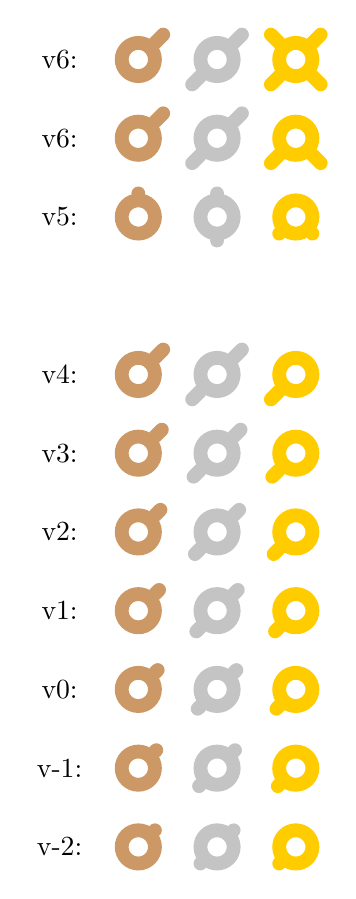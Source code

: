 %p%\usetikzlibrary{calc}
\begin{tikzpicture}[badge/.style={line width=5pt,line cap=round}]
  \definecolor{bronze}{rgb}{0.8,0.6,0.4}
  \definecolor{silver}{rgb}{0.77,0.77,0.77}
  \definecolor{gold}{rgb}{1,0.8,0}
  
  % Trying different stub lengths
  \foreach \y/\len in {-2/0,-1/0.5,0/1,1/1.5,2/2,3/2.5,4/3} {%
    \node at (-1,\y) {v\y:};
    
    \draw[color=bronze,badge] (0,\y) circle[radius=6pt]
      ++(6pt,6pt) -- +(\len pt,\len pt);
    
    \draw[color=silver,badge] (1,\y) circle[radius=6pt]
      +(6pt,6pt) -- +(6+\len pt,6+\len pt)
      +(-6pt,-6pt) -- +(-6-\len pt,-6-\len pt);
    
    \draw[color=gold,badge] (2,\y) circle[radius=6pt]
      ++(-6pt,-6pt) -- +(-\len pt,-\len pt);
  }
  
  % My original proposal
  \def\y{6}\def\len{0}
  \node at (-1,\y) {v5:};
  \draw[color=bronze,badge] (0,\y) circle[radius=6pt]
      ++(0,8.5pt) -- +(0,\len pt); % 8.5 ~ sqrt(6^2 + 6^2)
    
    \draw[color=silver,badge] (1,\y) circle[radius=6pt]
      +(0,8.5pt) -- +(0,8.5+\len pt)
      +(0,-8.5pt) -- +(0,-8.5-\len pt);
    
    \draw[color=gold,badge] (2,\y) circle[radius=6pt]
      +(-6pt,-6pt) -- +(-6-\len pt,-6-\len pt)
      +(6pt,-6pt) -- +(6+\len pt,-6-\len pt);
      
  % LD (live design) with double gold
  \def\y{7}\def\len{3}
  \node at (-1,\y) {v6:};
  \draw[color=bronze,badge] (0,\y) circle[radius=6pt]
    ++(6pt,6pt) -- +(\len pt,\len pt);
  
  \draw[color=silver,badge] (1,\y) circle[radius=6pt]
    +(6pt,6pt) -- +(6+\len pt,6+\len pt)
    +(-6pt,-6pt) -- +(-6-\len pt,-6-\len pt);
  
  \draw[color=gold,badge] (2,\y) circle[radius=6pt]
    +(-6pt,-6pt) -- +(-6-\len pt,-6-\len pt)
    +(6pt,-6pt) -- +(6+\len pt,-6-\len pt);
    
  % LD (live design) with quadruple gold
  \def\y{8}\def\len{3}
  \node at (-1,\y) {v6:};
  \draw[color=bronze,badge] (0,\y) circle[radius=6pt]
    ++(6pt,6pt) -- +(\len pt,\len pt);
  
  \draw[color=silver,badge] (1,\y) circle[radius=6pt]
    +(6pt,6pt) -- +(6+\len pt,6+\len pt)
    +(-6pt,-6pt) -- +(-6-\len pt,-6-\len pt);
  
  \draw[color=gold,badge] (2,\y) circle[radius=6pt]
    +(-6pt,-6pt) -- +(-6-\len pt,-6-\len pt)
    +(6pt,-6pt) -- +(6+\len pt,-6-\len pt)
    +(-6pt,6pt) -- +(-6-\len pt,6+\len pt)
    +(6pt,6pt) -- +(6+\len pt,6+\len pt);
\end{tikzpicture}

